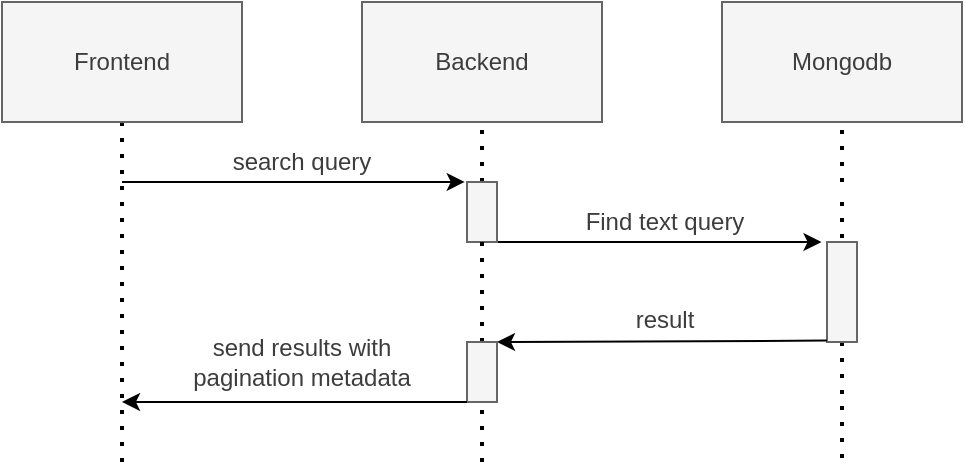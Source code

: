 <mxfile>
    <diagram id="FWiJDPVRLPy7m21FmPq1" name="Page-1">
        <mxGraphModel dx="1348" dy="681" grid="1" gridSize="10" guides="1" tooltips="1" connect="1" arrows="1" fold="1" page="1" pageScale="1" pageWidth="850" pageHeight="1100" background="#FFFFFF" math="0" shadow="0">
            <root>
                <mxCell id="0"/>
                <mxCell id="1" parent="0"/>
                <mxCell id="40" value="" style="endArrow=none;dashed=1;html=1;dashPattern=1 3;strokeWidth=2;rounded=0;strokeColor=#000000;startArrow=none;" parent="1" target="41" edge="1">
                    <mxGeometry width="50" height="50" relative="1" as="geometry">
                        <mxPoint x="160" y="320" as="sourcePoint"/>
                        <mxPoint x="160" y="120" as="targetPoint"/>
                    </mxGeometry>
                </mxCell>
                <mxCell id="41" value="&lt;font color=&quot;#3d3d3d&quot;&gt;Frontend&lt;/font&gt;" style="rounded=0;whiteSpace=wrap;html=1;fillColor=#f5f5f5;strokeColor=#666666;fontColor=#333333;" parent="1" vertex="1">
                    <mxGeometry x="100" y="90" width="120" height="60" as="geometry"/>
                </mxCell>
                <mxCell id="42" value="" style="endArrow=none;dashed=1;html=1;dashPattern=1 3;strokeWidth=2;rounded=0;strokeColor=#000000;startArrow=none;" parent="1" target="43" edge="1" source="109">
                    <mxGeometry width="50" height="50" relative="1" as="geometry">
                        <mxPoint x="340" y="900" as="sourcePoint"/>
                        <mxPoint x="340" y="120" as="targetPoint"/>
                    </mxGeometry>
                </mxCell>
                <mxCell id="43" value="&lt;font color=&quot;#3d3d3d&quot;&gt;Backend&lt;/font&gt;" style="rounded=0;whiteSpace=wrap;html=1;fillColor=#f5f5f5;strokeColor=#666666;fontColor=#333333;" parent="1" vertex="1">
                    <mxGeometry x="280" y="90" width="120" height="60" as="geometry"/>
                </mxCell>
                <mxCell id="44" value="" style="endArrow=none;dashed=1;html=1;dashPattern=1 3;strokeWidth=2;rounded=0;strokeColor=#000000;startArrow=none;" parent="1" target="45" edge="1">
                    <mxGeometry width="50" height="50" relative="1" as="geometry">
                        <mxPoint x="520" y="180" as="sourcePoint"/>
                        <mxPoint x="520" y="120" as="targetPoint"/>
                    </mxGeometry>
                </mxCell>
                <mxCell id="45" value="&lt;font color=&quot;#3d3d3d&quot;&gt;Mongodb&lt;br&gt;&lt;/font&gt;" style="rounded=0;whiteSpace=wrap;html=1;fillColor=#f5f5f5;strokeColor=#666666;fontColor=#333333;" parent="1" vertex="1">
                    <mxGeometry x="460" y="90" width="120" height="60" as="geometry"/>
                </mxCell>
                <mxCell id="46" value="" style="endArrow=classic;html=1;fontColor=#3D3D3D;strokeColor=#000000;entryX=0.952;entryY=0.998;entryDx=0;entryDy=0;entryPerimeter=0;" parent="1" edge="1" target="49">
                    <mxGeometry width="50" height="50" relative="1" as="geometry">
                        <mxPoint x="160" y="180" as="sourcePoint"/>
                        <mxPoint x="512.5" y="180.0" as="targetPoint"/>
                    </mxGeometry>
                </mxCell>
                <mxCell id="49" value="search query" style="text;html=1;strokeColor=none;fillColor=none;align=center;verticalAlign=middle;whiteSpace=wrap;rounded=0;labelBackgroundColor=none;fontColor=#3D3D3D;" parent="1" vertex="1">
                    <mxGeometry x="160" y="160" width="180" height="20" as="geometry"/>
                </mxCell>
                <mxCell id="96" value="" style="endArrow=none;dashed=1;html=1;dashPattern=1 3;strokeWidth=2;rounded=0;strokeColor=#000000;startArrow=none;" parent="1" edge="1">
                    <mxGeometry width="50" height="50" relative="1" as="geometry">
                        <mxPoint x="520" y="180" as="sourcePoint"/>
                        <mxPoint x="520" y="150" as="targetPoint"/>
                    </mxGeometry>
                </mxCell>
                <mxCell id="104" value="" style="endArrow=none;dashed=1;html=1;dashPattern=1 3;strokeWidth=2;rounded=0;strokeColor=#000000;startArrow=none;exitX=0.5;exitY=1;exitDx=0;exitDy=0;" parent="1" source="111" edge="1">
                    <mxGeometry width="50" height="50" relative="1" as="geometry">
                        <mxPoint x="520" y="190" as="sourcePoint"/>
                        <mxPoint x="520" y="320" as="targetPoint"/>
                    </mxGeometry>
                </mxCell>
                <mxCell id="105" value="" style="endArrow=classic;html=1;fontColor=#3D3D3D;strokeColor=#000000;entryX=0;entryY=0;entryDx=0;entryDy=0;" parent="1" edge="1">
                    <mxGeometry width="50" height="50" relative="1" as="geometry">
                        <mxPoint x="341" y="210" as="sourcePoint"/>
                        <mxPoint x="509.75" y="210" as="targetPoint"/>
                    </mxGeometry>
                </mxCell>
                <mxCell id="106" value="Find text query" style="text;html=1;strokeColor=none;fillColor=none;align=center;verticalAlign=middle;whiteSpace=wrap;rounded=0;labelBackgroundColor=#FFFFFF;fontColor=#3D3D3D;" parent="1" vertex="1">
                    <mxGeometry x="350" y="190" width="162.5" height="20" as="geometry"/>
                </mxCell>
                <mxCell id="109" value="" style="rounded=0;whiteSpace=wrap;html=1;labelBackgroundColor=#FFFFFF;fontColor=#333333;fillColor=#f5f5f5;strokeColor=#666666;" parent="1" vertex="1">
                    <mxGeometry x="332.5" y="180" width="15" height="30" as="geometry"/>
                </mxCell>
                <mxCell id="117" value="" style="endArrow=none;dashed=1;html=1;dashPattern=1 3;strokeWidth=2;rounded=0;strokeColor=#000000;startArrow=none;" edge="1" parent="1" source="121" target="109">
                    <mxGeometry width="50" height="50" relative="1" as="geometry">
                        <mxPoint x="340" y="900" as="sourcePoint"/>
                        <mxPoint x="340" y="150" as="targetPoint"/>
                    </mxGeometry>
                </mxCell>
                <mxCell id="111" value="" style="rounded=0;whiteSpace=wrap;html=1;labelBackgroundColor=#FFFFFF;fontColor=#333333;fillColor=#f5f5f5;strokeColor=#666666;" parent="1" vertex="1">
                    <mxGeometry x="512.5" y="210" width="15" height="50" as="geometry"/>
                </mxCell>
                <mxCell id="118" value="" style="endArrow=none;dashed=1;html=1;dashPattern=1 3;strokeWidth=2;rounded=0;strokeColor=#000000;startArrow=none;exitX=0.5;exitY=1;exitDx=0;exitDy=0;" edge="1" parent="1" target="111">
                    <mxGeometry width="50" height="50" relative="1" as="geometry">
                        <mxPoint x="520" y="190" as="sourcePoint"/>
                        <mxPoint x="520" y="920" as="targetPoint"/>
                    </mxGeometry>
                </mxCell>
                <mxCell id="119" value="" style="endArrow=classic;html=1;fontColor=#3D3D3D;strokeColor=#000000;exitX=1;exitY=1;exitDx=0;exitDy=0;entryX=1;entryY=0;entryDx=0;entryDy=0;" edge="1" parent="1" source="120" target="121">
                    <mxGeometry width="50" height="50" relative="1" as="geometry">
                        <mxPoint x="341" y="259.31" as="sourcePoint"/>
                        <mxPoint x="470" y="300" as="targetPoint"/>
                    </mxGeometry>
                </mxCell>
                <mxCell id="120" value="result" style="text;html=1;strokeColor=none;fillColor=none;align=center;verticalAlign=middle;whiteSpace=wrap;rounded=0;labelBackgroundColor=#FFFFFF;fontColor=#3D3D3D;" vertex="1" parent="1">
                    <mxGeometry x="350" y="239.31" width="162.5" height="20" as="geometry"/>
                </mxCell>
                <mxCell id="121" value="" style="rounded=0;whiteSpace=wrap;html=1;labelBackgroundColor=#FFFFFF;fontColor=#333333;fillColor=#f5f5f5;strokeColor=#666666;" vertex="1" parent="1">
                    <mxGeometry x="332.5" y="260" width="15" height="30" as="geometry"/>
                </mxCell>
                <mxCell id="123" value="" style="endArrow=none;dashed=1;html=1;dashPattern=1 3;strokeWidth=2;rounded=0;strokeColor=#000000;startArrow=none;" edge="1" parent="1" target="121">
                    <mxGeometry width="50" height="50" relative="1" as="geometry">
                        <mxPoint x="340" y="320" as="sourcePoint"/>
                        <mxPoint x="340" y="210" as="targetPoint"/>
                    </mxGeometry>
                </mxCell>
                <mxCell id="124" value="" style="endArrow=classic;html=1;fontColor=#3D3D3D;strokeColor=#000000;exitX=0;exitY=1;exitDx=0;exitDy=0;" edge="1" parent="1" source="121">
                    <mxGeometry width="50" height="50" relative="1" as="geometry">
                        <mxPoint x="160" y="330" as="sourcePoint"/>
                        <mxPoint x="160" y="290" as="targetPoint"/>
                    </mxGeometry>
                </mxCell>
                <mxCell id="125" value="send results with pagination metadata" style="text;html=1;strokeColor=none;fillColor=none;align=center;verticalAlign=middle;whiteSpace=wrap;rounded=0;labelBackgroundColor=none;fontColor=#3D3D3D;" vertex="1" parent="1">
                    <mxGeometry x="180" y="249.31" width="140" height="40.69" as="geometry"/>
                </mxCell>
            </root>
        </mxGraphModel>
    </diagram>
</mxfile>